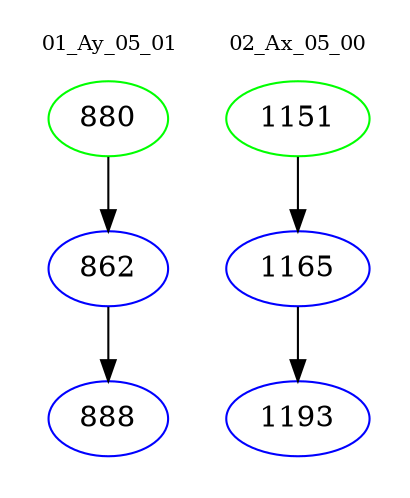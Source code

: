 digraph{
subgraph cluster_0 {
color = white
label = "01_Ay_05_01";
fontsize=10;
T0_880 [label="880", color="green"]
T0_880 -> T0_862 [color="black"]
T0_862 [label="862", color="blue"]
T0_862 -> T0_888 [color="black"]
T0_888 [label="888", color="blue"]
}
subgraph cluster_1 {
color = white
label = "02_Ax_05_00";
fontsize=10;
T1_1151 [label="1151", color="green"]
T1_1151 -> T1_1165 [color="black"]
T1_1165 [label="1165", color="blue"]
T1_1165 -> T1_1193 [color="black"]
T1_1193 [label="1193", color="blue"]
}
}
